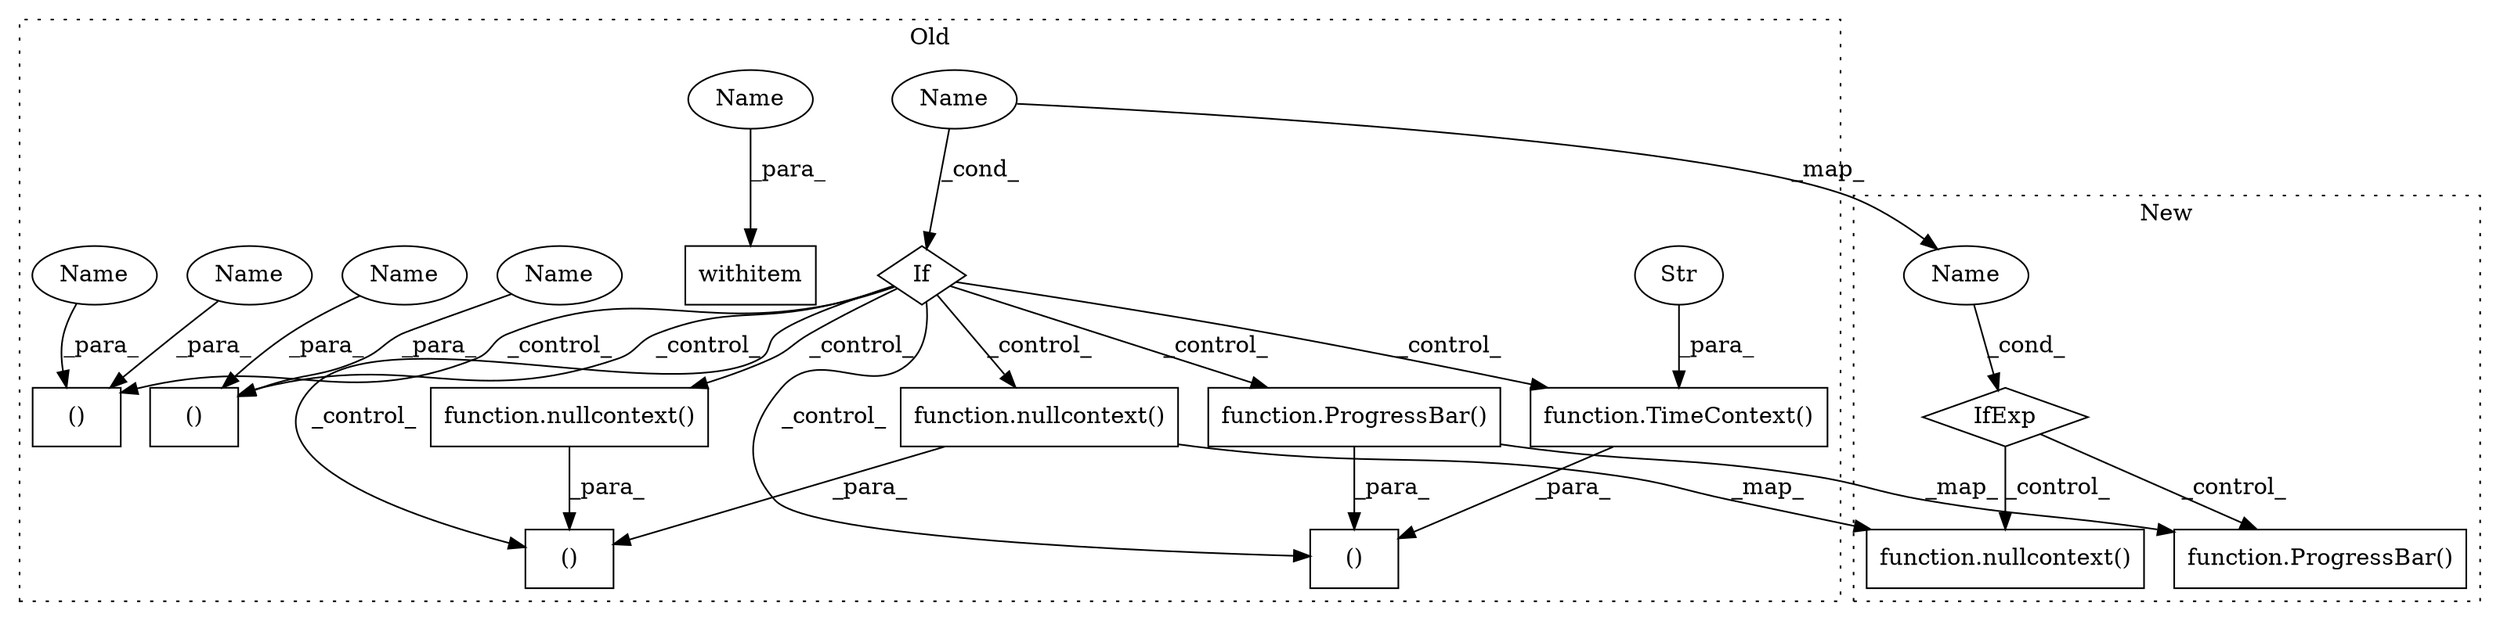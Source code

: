 digraph G {
subgraph cluster0 {
1 [label="function.ProgressBar()" a="75" s="1590" l="13" shape="box"];
3 [label="If" a="96" s="1536" l="3" shape="diamond"];
4 [label="Name" a="87" s="1539" l="18" shape="ellipse"];
6 [label="function.TimeContext()" a="75" s="1605,1619" l="12,1" shape="box"];
7 [label="()" a="54" s="1603" l="17" shape="box"];
8 [label="Str" a="66" s="1617" l="2" shape="ellipse"];
9 [label="()" a="54" s="1582" l="5" shape="box"];
10 [label="withitem" a="49" s="1739" l="3" shape="box"];
11 [label="()" a="54" s="1666" l="5" shape="box"];
13 [label="function.nullcontext()" a="75" s="1674" l="13" shape="box"];
15 [label="()" a="54" s="1687" l="15" shape="box"];
16 [label="function.nullcontext()" a="75" s="1689" l="13" shape="box"];
17 [label="Name" a="87" s="1739" l="3" shape="ellipse"];
18 [label="Name" a="87" s="1668" l="3" shape="ellipse"];
19 [label="Name" a="87" s="1584" l="3" shape="ellipse"];
20 [label="Name" a="87" s="1663" l="3" shape="ellipse"];
21 [label="Name" a="87" s="1579" l="3" shape="ellipse"];
label = "Old";
style="dotted";
}
subgraph cluster1 {
2 [label="function.ProgressBar()" a="75" s="1540" l="13" shape="box"];
5 [label="Name" a="87" s="1557" l="18" shape="ellipse"];
12 [label="IfExp" a="51" s="1553,1575" l="4,6" shape="diamond"];
14 [label="function.nullcontext()" a="75" s="1581" l="13" shape="box"];
label = "New";
style="dotted";
}
1 -> 2 [label="_map_"];
1 -> 7 [label="_para_"];
3 -> 1 [label="_control_"];
3 -> 9 [label="_control_"];
3 -> 11 [label="_control_"];
3 -> 15 [label="_control_"];
3 -> 16 [label="_control_"];
3 -> 6 [label="_control_"];
3 -> 7 [label="_control_"];
3 -> 13 [label="_control_"];
4 -> 5 [label="_map_"];
4 -> 3 [label="_cond_"];
5 -> 12 [label="_cond_"];
6 -> 7 [label="_para_"];
8 -> 6 [label="_para_"];
12 -> 2 [label="_control_"];
12 -> 14 [label="_control_"];
13 -> 15 [label="_para_"];
13 -> 14 [label="_map_"];
16 -> 15 [label="_para_"];
17 -> 10 [label="_para_"];
18 -> 11 [label="_para_"];
19 -> 9 [label="_para_"];
20 -> 11 [label="_para_"];
21 -> 9 [label="_para_"];
}